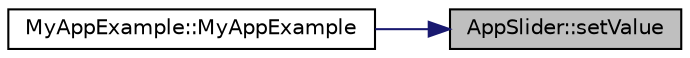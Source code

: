 digraph "AppSlider::setValue"
{
 // LATEX_PDF_SIZE
  edge [fontname="Helvetica",fontsize="10",labelfontname="Helvetica",labelfontsize="10"];
  node [fontname="Helvetica",fontsize="10",shape=record];
  rankdir="RL";
  Node1 [label="AppSlider::setValue",height=0.2,width=0.4,color="black", fillcolor="grey75", style="filled", fontcolor="black",tooltip=" "];
  Node1 -> Node2 [dir="back",color="midnightblue",fontsize="10",style="solid",fontname="Helvetica"];
  Node2 [label="MyAppExample::MyAppExample",height=0.2,width=0.4,color="black", fillcolor="white", style="filled",URL="$class_my_app_example.html#a7add24412505a2766caa57e6efee08f7",tooltip=" "];
}
